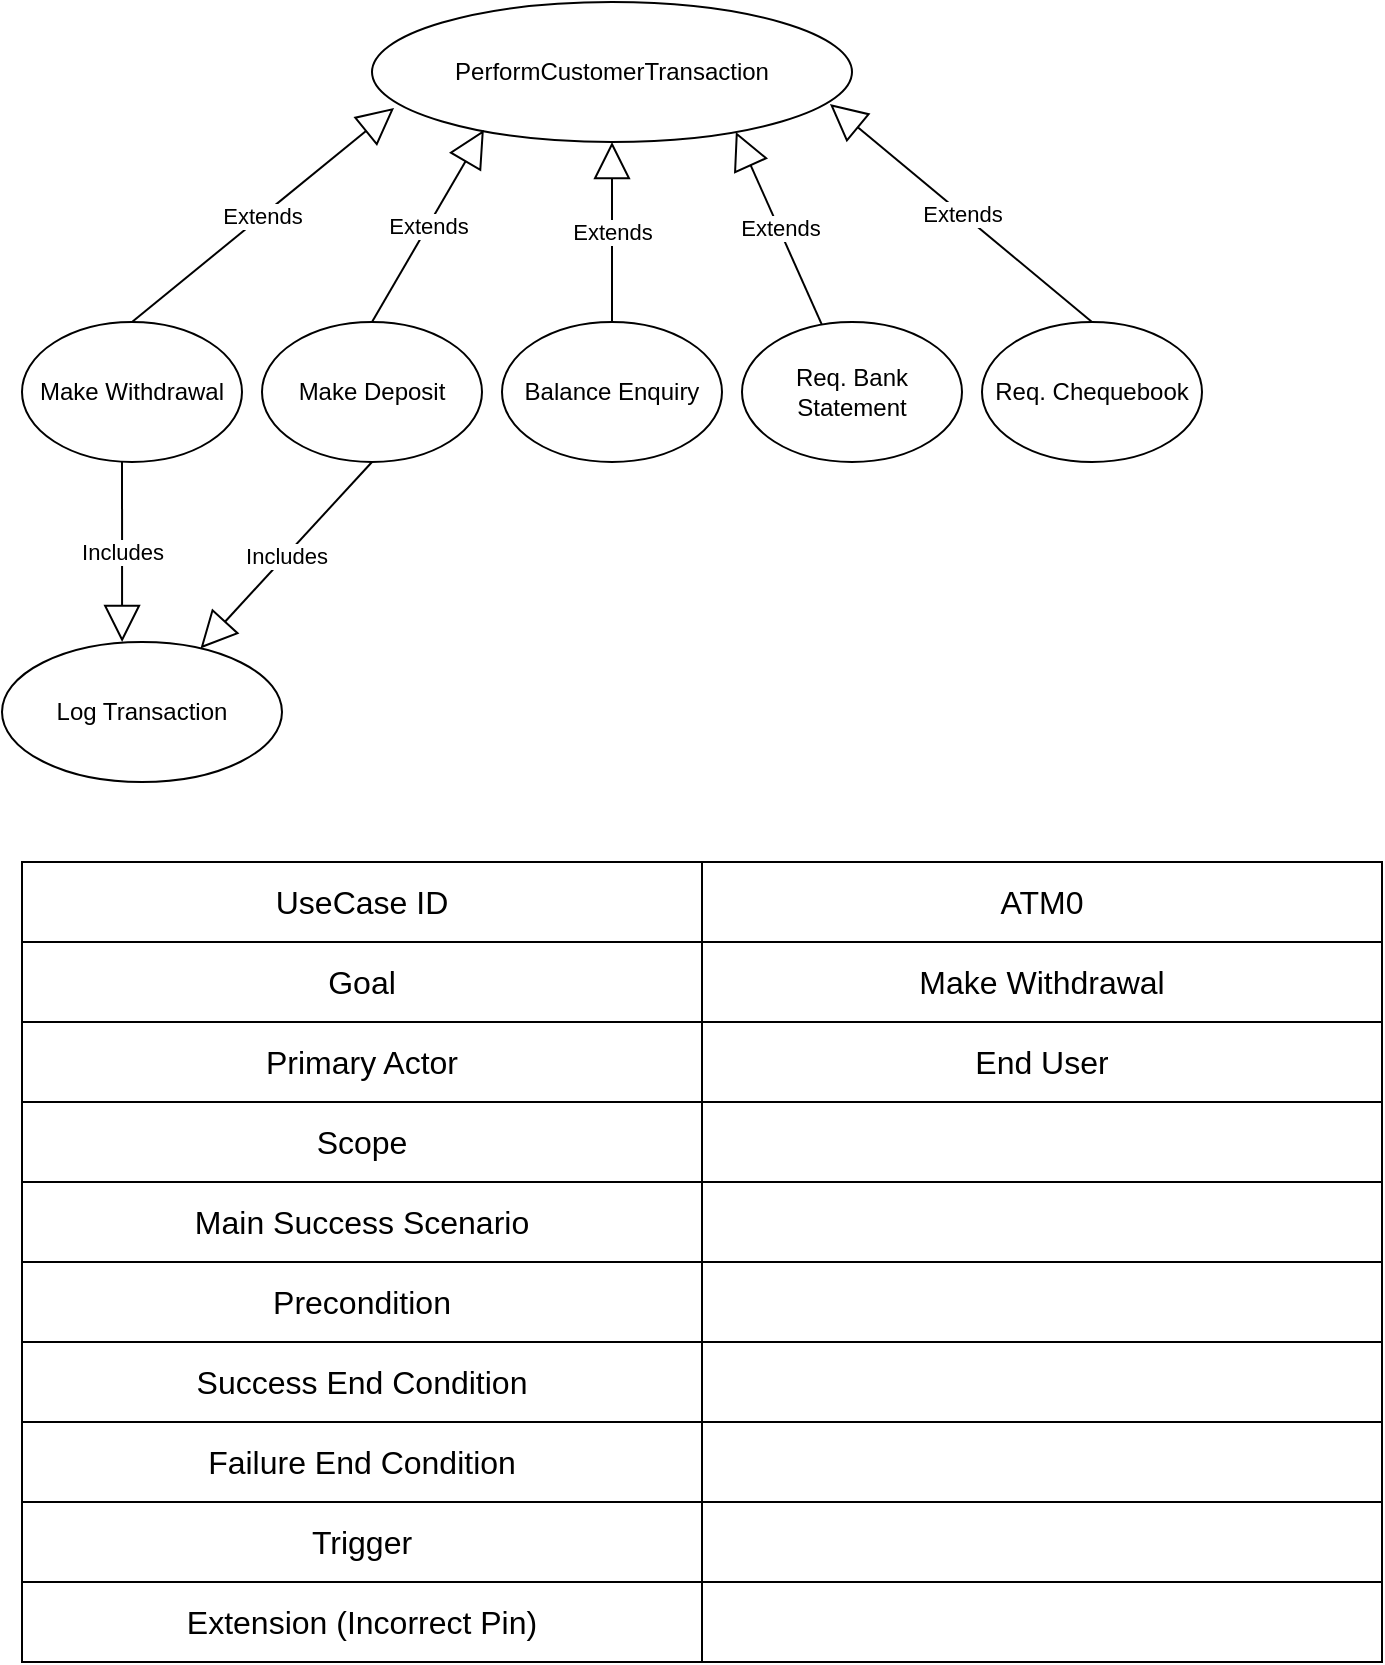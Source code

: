 <mxfile version="24.7.16">
  <diagram name="Page-1" id="umPs6xT7C7LwK8Nbkj6T">
    <mxGraphModel dx="1166" dy="850" grid="1" gridSize="10" guides="1" tooltips="1" connect="1" arrows="1" fold="1" page="1" pageScale="1" pageWidth="827" pageHeight="1169" math="0" shadow="0">
      <root>
        <mxCell id="0" />
        <mxCell id="1" parent="0" />
        <mxCell id="i3tY8GlQoI4o4nY7Csy0-1" value="PerformCustomerTransaction" style="ellipse;whiteSpace=wrap;html=1;" vertex="1" parent="1">
          <mxGeometry x="255" y="50" width="240" height="70" as="geometry" />
        </mxCell>
        <mxCell id="i3tY8GlQoI4o4nY7Csy0-2" value="Make Withdrawal" style="ellipse;whiteSpace=wrap;html=1;" vertex="1" parent="1">
          <mxGeometry x="80" y="210" width="110" height="70" as="geometry" />
        </mxCell>
        <mxCell id="i3tY8GlQoI4o4nY7Csy0-6" value="Make Deposit" style="ellipse;whiteSpace=wrap;html=1;" vertex="1" parent="1">
          <mxGeometry x="200" y="210" width="110" height="70" as="geometry" />
        </mxCell>
        <mxCell id="i3tY8GlQoI4o4nY7Csy0-7" value="Balance Enquiry" style="ellipse;whiteSpace=wrap;html=1;" vertex="1" parent="1">
          <mxGeometry x="320" y="210" width="110" height="70" as="geometry" />
        </mxCell>
        <mxCell id="i3tY8GlQoI4o4nY7Csy0-8" value="Req. Bank Statement" style="ellipse;whiteSpace=wrap;html=1;" vertex="1" parent="1">
          <mxGeometry x="440" y="210" width="110" height="70" as="geometry" />
        </mxCell>
        <mxCell id="i3tY8GlQoI4o4nY7Csy0-9" value="Req. Chequebook" style="ellipse;whiteSpace=wrap;html=1;" vertex="1" parent="1">
          <mxGeometry x="560" y="210" width="110" height="70" as="geometry" />
        </mxCell>
        <mxCell id="i3tY8GlQoI4o4nY7Csy0-15" value="Extends" style="endArrow=block;endSize=16;endFill=0;html=1;rounded=0;exitX=0.5;exitY=0;exitDx=0;exitDy=0;entryX=0.046;entryY=0.757;entryDx=0;entryDy=0;entryPerimeter=0;" edge="1" parent="1" source="i3tY8GlQoI4o4nY7Csy0-2" target="i3tY8GlQoI4o4nY7Csy0-1">
          <mxGeometry width="160" relative="1" as="geometry">
            <mxPoint x="240" y="450" as="sourcePoint" />
            <mxPoint x="400" y="450" as="targetPoint" />
          </mxGeometry>
        </mxCell>
        <mxCell id="i3tY8GlQoI4o4nY7Csy0-16" value="Extends" style="endArrow=block;endSize=16;endFill=0;html=1;rounded=0;exitX=0.5;exitY=0;exitDx=0;exitDy=0;entryX=0.233;entryY=0.914;entryDx=0;entryDy=0;entryPerimeter=0;" edge="1" parent="1" source="i3tY8GlQoI4o4nY7Csy0-6" target="i3tY8GlQoI4o4nY7Csy0-1">
          <mxGeometry width="160" relative="1" as="geometry">
            <mxPoint x="145" y="220" as="sourcePoint" />
            <mxPoint x="276" y="123" as="targetPoint" />
          </mxGeometry>
        </mxCell>
        <mxCell id="i3tY8GlQoI4o4nY7Csy0-17" value="Extends" style="endArrow=block;endSize=16;endFill=0;html=1;rounded=0;exitX=0.5;exitY=0;exitDx=0;exitDy=0;entryX=0.5;entryY=1;entryDx=0;entryDy=0;" edge="1" parent="1" source="i3tY8GlQoI4o4nY7Csy0-7" target="i3tY8GlQoI4o4nY7Csy0-1">
          <mxGeometry width="160" relative="1" as="geometry">
            <mxPoint x="265" y="220" as="sourcePoint" />
            <mxPoint x="300" y="130" as="targetPoint" />
          </mxGeometry>
        </mxCell>
        <mxCell id="i3tY8GlQoI4o4nY7Csy0-18" value="Extends" style="endArrow=block;endSize=16;endFill=0;html=1;rounded=0;entryX=0.758;entryY=0.929;entryDx=0;entryDy=0;entryPerimeter=0;" edge="1" parent="1" source="i3tY8GlQoI4o4nY7Csy0-8" target="i3tY8GlQoI4o4nY7Csy0-1">
          <mxGeometry width="160" relative="1" as="geometry">
            <mxPoint x="275" y="230" as="sourcePoint" />
            <mxPoint x="310" y="140" as="targetPoint" />
          </mxGeometry>
        </mxCell>
        <mxCell id="i3tY8GlQoI4o4nY7Csy0-19" value="Extends" style="endArrow=block;endSize=16;endFill=0;html=1;rounded=0;exitX=0.5;exitY=0;exitDx=0;exitDy=0;entryX=0.954;entryY=0.729;entryDx=0;entryDy=0;entryPerimeter=0;" edge="1" parent="1" source="i3tY8GlQoI4o4nY7Csy0-9" target="i3tY8GlQoI4o4nY7Csy0-1">
          <mxGeometry width="160" relative="1" as="geometry">
            <mxPoint x="489" y="222" as="sourcePoint" />
            <mxPoint x="447" y="135" as="targetPoint" />
          </mxGeometry>
        </mxCell>
        <mxCell id="i3tY8GlQoI4o4nY7Csy0-20" value="Log Transaction" style="ellipse;whiteSpace=wrap;html=1;" vertex="1" parent="1">
          <mxGeometry x="70" y="370" width="140" height="70" as="geometry" />
        </mxCell>
        <mxCell id="i3tY8GlQoI4o4nY7Csy0-22" value="Includes" style="endArrow=block;endSize=16;endFill=0;html=1;rounded=0;entryX=0.429;entryY=0;entryDx=0;entryDy=0;entryPerimeter=0;" edge="1" parent="1" target="i3tY8GlQoI4o4nY7Csy0-20">
          <mxGeometry width="160" relative="1" as="geometry">
            <mxPoint x="130" y="280" as="sourcePoint" />
            <mxPoint x="90" y="320" as="targetPoint" />
          </mxGeometry>
        </mxCell>
        <mxCell id="i3tY8GlQoI4o4nY7Csy0-24" value="Includes" style="endArrow=block;endSize=16;endFill=0;html=1;rounded=0;exitX=0.5;exitY=1;exitDx=0;exitDy=0;" edge="1" parent="1" source="i3tY8GlQoI4o4nY7Csy0-6" target="i3tY8GlQoI4o4nY7Csy0-20">
          <mxGeometry width="160" relative="1" as="geometry">
            <mxPoint x="150" y="380" as="sourcePoint" />
            <mxPoint x="270" y="370" as="targetPoint" />
          </mxGeometry>
        </mxCell>
        <mxCell id="i3tY8GlQoI4o4nY7Csy0-25" value="" style="shape=table;startSize=0;container=1;collapsible=0;childLayout=tableLayout;fontSize=16;" vertex="1" parent="1">
          <mxGeometry x="80" y="480" width="680" height="400" as="geometry" />
        </mxCell>
        <mxCell id="i3tY8GlQoI4o4nY7Csy0-26" value="" style="shape=tableRow;horizontal=0;startSize=0;swimlaneHead=0;swimlaneBody=0;strokeColor=inherit;top=0;left=0;bottom=0;right=0;collapsible=0;dropTarget=0;fillColor=none;points=[[0,0.5],[1,0.5]];portConstraint=eastwest;fontSize=16;" vertex="1" parent="i3tY8GlQoI4o4nY7Csy0-25">
          <mxGeometry width="680" height="40" as="geometry" />
        </mxCell>
        <mxCell id="i3tY8GlQoI4o4nY7Csy0-43" value="UseCase ID" style="shape=partialRectangle;html=1;whiteSpace=wrap;connectable=0;strokeColor=inherit;overflow=hidden;fillColor=none;top=0;left=0;bottom=0;right=0;pointerEvents=1;fontSize=16;" vertex="1" parent="i3tY8GlQoI4o4nY7Csy0-26">
          <mxGeometry width="340" height="40" as="geometry">
            <mxRectangle width="340" height="40" as="alternateBounds" />
          </mxGeometry>
        </mxCell>
        <mxCell id="i3tY8GlQoI4o4nY7Csy0-40" value="ATM0" style="shape=partialRectangle;html=1;whiteSpace=wrap;connectable=0;strokeColor=inherit;overflow=hidden;fillColor=none;top=0;left=0;bottom=0;right=0;pointerEvents=1;fontSize=16;" vertex="1" parent="i3tY8GlQoI4o4nY7Csy0-26">
          <mxGeometry x="340" width="340" height="40" as="geometry">
            <mxRectangle width="340" height="40" as="alternateBounds" />
          </mxGeometry>
        </mxCell>
        <mxCell id="i3tY8GlQoI4o4nY7Csy0-34" value="" style="shape=tableRow;horizontal=0;startSize=0;swimlaneHead=0;swimlaneBody=0;strokeColor=inherit;top=0;left=0;bottom=0;right=0;collapsible=0;dropTarget=0;fillColor=none;points=[[0,0.5],[1,0.5]];portConstraint=eastwest;fontSize=16;" vertex="1" parent="i3tY8GlQoI4o4nY7Csy0-25">
          <mxGeometry y="40" width="680" height="40" as="geometry" />
        </mxCell>
        <mxCell id="i3tY8GlQoI4o4nY7Csy0-44" value="Goal" style="shape=partialRectangle;html=1;whiteSpace=wrap;connectable=0;strokeColor=inherit;overflow=hidden;fillColor=none;top=0;left=0;bottom=0;right=0;pointerEvents=1;fontSize=16;" vertex="1" parent="i3tY8GlQoI4o4nY7Csy0-34">
          <mxGeometry width="340" height="40" as="geometry">
            <mxRectangle width="340" height="40" as="alternateBounds" />
          </mxGeometry>
        </mxCell>
        <mxCell id="i3tY8GlQoI4o4nY7Csy0-41" value="Make Withdrawal" style="shape=partialRectangle;html=1;whiteSpace=wrap;connectable=0;strokeColor=inherit;overflow=hidden;fillColor=none;top=0;left=0;bottom=0;right=0;pointerEvents=1;fontSize=16;" vertex="1" parent="i3tY8GlQoI4o4nY7Csy0-34">
          <mxGeometry x="340" width="340" height="40" as="geometry">
            <mxRectangle width="340" height="40" as="alternateBounds" />
          </mxGeometry>
        </mxCell>
        <mxCell id="i3tY8GlQoI4o4nY7Csy0-30" value="" style="shape=tableRow;horizontal=0;startSize=0;swimlaneHead=0;swimlaneBody=0;strokeColor=inherit;top=0;left=0;bottom=0;right=0;collapsible=0;dropTarget=0;fillColor=none;points=[[0,0.5],[1,0.5]];portConstraint=eastwest;fontSize=16;" vertex="1" parent="i3tY8GlQoI4o4nY7Csy0-25">
          <mxGeometry y="80" width="680" height="40" as="geometry" />
        </mxCell>
        <mxCell id="i3tY8GlQoI4o4nY7Csy0-45" value="Primary Actor" style="shape=partialRectangle;html=1;whiteSpace=wrap;connectable=0;strokeColor=inherit;overflow=hidden;fillColor=none;top=0;left=0;bottom=0;right=0;pointerEvents=1;fontSize=16;" vertex="1" parent="i3tY8GlQoI4o4nY7Csy0-30">
          <mxGeometry width="340" height="40" as="geometry">
            <mxRectangle width="340" height="40" as="alternateBounds" />
          </mxGeometry>
        </mxCell>
        <mxCell id="i3tY8GlQoI4o4nY7Csy0-42" value="End User" style="shape=partialRectangle;html=1;whiteSpace=wrap;connectable=0;strokeColor=inherit;overflow=hidden;fillColor=none;top=0;left=0;bottom=0;right=0;pointerEvents=1;fontSize=16;" vertex="1" parent="i3tY8GlQoI4o4nY7Csy0-30">
          <mxGeometry x="340" width="340" height="40" as="geometry">
            <mxRectangle width="340" height="40" as="alternateBounds" />
          </mxGeometry>
        </mxCell>
        <mxCell id="i3tY8GlQoI4o4nY7Csy0-52" style="shape=tableRow;horizontal=0;startSize=0;swimlaneHead=0;swimlaneBody=0;strokeColor=inherit;top=0;left=0;bottom=0;right=0;collapsible=0;dropTarget=0;fillColor=none;points=[[0,0.5],[1,0.5]];portConstraint=eastwest;fontSize=16;" vertex="1" parent="i3tY8GlQoI4o4nY7Csy0-25">
          <mxGeometry y="120" width="680" height="40" as="geometry" />
        </mxCell>
        <mxCell id="i3tY8GlQoI4o4nY7Csy0-53" value="Scope" style="shape=partialRectangle;html=1;whiteSpace=wrap;connectable=0;strokeColor=inherit;overflow=hidden;fillColor=none;top=0;left=0;bottom=0;right=0;pointerEvents=1;fontSize=16;" vertex="1" parent="i3tY8GlQoI4o4nY7Csy0-52">
          <mxGeometry width="340" height="40" as="geometry">
            <mxRectangle width="340" height="40" as="alternateBounds" />
          </mxGeometry>
        </mxCell>
        <mxCell id="i3tY8GlQoI4o4nY7Csy0-54" style="shape=partialRectangle;html=1;whiteSpace=wrap;connectable=0;strokeColor=inherit;overflow=hidden;fillColor=none;top=0;left=0;bottom=0;right=0;pointerEvents=1;fontSize=16;" vertex="1" parent="i3tY8GlQoI4o4nY7Csy0-52">
          <mxGeometry x="340" width="340" height="40" as="geometry">
            <mxRectangle width="340" height="40" as="alternateBounds" />
          </mxGeometry>
        </mxCell>
        <mxCell id="i3tY8GlQoI4o4nY7Csy0-55" style="shape=tableRow;horizontal=0;startSize=0;swimlaneHead=0;swimlaneBody=0;strokeColor=inherit;top=0;left=0;bottom=0;right=0;collapsible=0;dropTarget=0;fillColor=none;points=[[0,0.5],[1,0.5]];portConstraint=eastwest;fontSize=16;" vertex="1" parent="i3tY8GlQoI4o4nY7Csy0-25">
          <mxGeometry y="160" width="680" height="40" as="geometry" />
        </mxCell>
        <mxCell id="i3tY8GlQoI4o4nY7Csy0-56" value="Main Success Scenario" style="shape=partialRectangle;html=1;whiteSpace=wrap;connectable=0;strokeColor=inherit;overflow=hidden;fillColor=none;top=0;left=0;bottom=0;right=0;pointerEvents=1;fontSize=16;" vertex="1" parent="i3tY8GlQoI4o4nY7Csy0-55">
          <mxGeometry width="340" height="40" as="geometry">
            <mxRectangle width="340" height="40" as="alternateBounds" />
          </mxGeometry>
        </mxCell>
        <mxCell id="i3tY8GlQoI4o4nY7Csy0-57" style="shape=partialRectangle;html=1;whiteSpace=wrap;connectable=0;strokeColor=inherit;overflow=hidden;fillColor=none;top=0;left=0;bottom=0;right=0;pointerEvents=1;fontSize=16;" vertex="1" parent="i3tY8GlQoI4o4nY7Csy0-55">
          <mxGeometry x="340" width="340" height="40" as="geometry">
            <mxRectangle width="340" height="40" as="alternateBounds" />
          </mxGeometry>
        </mxCell>
        <mxCell id="i3tY8GlQoI4o4nY7Csy0-58" style="shape=tableRow;horizontal=0;startSize=0;swimlaneHead=0;swimlaneBody=0;strokeColor=inherit;top=0;left=0;bottom=0;right=0;collapsible=0;dropTarget=0;fillColor=none;points=[[0,0.5],[1,0.5]];portConstraint=eastwest;fontSize=16;" vertex="1" parent="i3tY8GlQoI4o4nY7Csy0-25">
          <mxGeometry y="200" width="680" height="40" as="geometry" />
        </mxCell>
        <mxCell id="i3tY8GlQoI4o4nY7Csy0-59" value="Precondition" style="shape=partialRectangle;html=1;whiteSpace=wrap;connectable=0;strokeColor=inherit;overflow=hidden;fillColor=none;top=0;left=0;bottom=0;right=0;pointerEvents=1;fontSize=16;" vertex="1" parent="i3tY8GlQoI4o4nY7Csy0-58">
          <mxGeometry width="340" height="40" as="geometry">
            <mxRectangle width="340" height="40" as="alternateBounds" />
          </mxGeometry>
        </mxCell>
        <mxCell id="i3tY8GlQoI4o4nY7Csy0-60" style="shape=partialRectangle;html=1;whiteSpace=wrap;connectable=0;strokeColor=inherit;overflow=hidden;fillColor=none;top=0;left=0;bottom=0;right=0;pointerEvents=1;fontSize=16;" vertex="1" parent="i3tY8GlQoI4o4nY7Csy0-58">
          <mxGeometry x="340" width="340" height="40" as="geometry">
            <mxRectangle width="340" height="40" as="alternateBounds" />
          </mxGeometry>
        </mxCell>
        <mxCell id="i3tY8GlQoI4o4nY7Csy0-61" style="shape=tableRow;horizontal=0;startSize=0;swimlaneHead=0;swimlaneBody=0;strokeColor=inherit;top=0;left=0;bottom=0;right=0;collapsible=0;dropTarget=0;fillColor=none;points=[[0,0.5],[1,0.5]];portConstraint=eastwest;fontSize=16;" vertex="1" parent="i3tY8GlQoI4o4nY7Csy0-25">
          <mxGeometry y="240" width="680" height="40" as="geometry" />
        </mxCell>
        <mxCell id="i3tY8GlQoI4o4nY7Csy0-62" value="Success End Condition" style="shape=partialRectangle;html=1;whiteSpace=wrap;connectable=0;strokeColor=inherit;overflow=hidden;fillColor=none;top=0;left=0;bottom=0;right=0;pointerEvents=1;fontSize=16;" vertex="1" parent="i3tY8GlQoI4o4nY7Csy0-61">
          <mxGeometry width="340" height="40" as="geometry">
            <mxRectangle width="340" height="40" as="alternateBounds" />
          </mxGeometry>
        </mxCell>
        <mxCell id="i3tY8GlQoI4o4nY7Csy0-63" style="shape=partialRectangle;html=1;whiteSpace=wrap;connectable=0;strokeColor=inherit;overflow=hidden;fillColor=none;top=0;left=0;bottom=0;right=0;pointerEvents=1;fontSize=16;" vertex="1" parent="i3tY8GlQoI4o4nY7Csy0-61">
          <mxGeometry x="340" width="340" height="40" as="geometry">
            <mxRectangle width="340" height="40" as="alternateBounds" />
          </mxGeometry>
        </mxCell>
        <mxCell id="i3tY8GlQoI4o4nY7Csy0-64" style="shape=tableRow;horizontal=0;startSize=0;swimlaneHead=0;swimlaneBody=0;strokeColor=inherit;top=0;left=0;bottom=0;right=0;collapsible=0;dropTarget=0;fillColor=none;points=[[0,0.5],[1,0.5]];portConstraint=eastwest;fontSize=16;" vertex="1" parent="i3tY8GlQoI4o4nY7Csy0-25">
          <mxGeometry y="280" width="680" height="40" as="geometry" />
        </mxCell>
        <mxCell id="i3tY8GlQoI4o4nY7Csy0-65" value="Failure End Condition" style="shape=partialRectangle;html=1;whiteSpace=wrap;connectable=0;strokeColor=inherit;overflow=hidden;fillColor=none;top=0;left=0;bottom=0;right=0;pointerEvents=1;fontSize=16;" vertex="1" parent="i3tY8GlQoI4o4nY7Csy0-64">
          <mxGeometry width="340" height="40" as="geometry">
            <mxRectangle width="340" height="40" as="alternateBounds" />
          </mxGeometry>
        </mxCell>
        <mxCell id="i3tY8GlQoI4o4nY7Csy0-66" style="shape=partialRectangle;html=1;whiteSpace=wrap;connectable=0;strokeColor=inherit;overflow=hidden;fillColor=none;top=0;left=0;bottom=0;right=0;pointerEvents=1;fontSize=16;" vertex="1" parent="i3tY8GlQoI4o4nY7Csy0-64">
          <mxGeometry x="340" width="340" height="40" as="geometry">
            <mxRectangle width="340" height="40" as="alternateBounds" />
          </mxGeometry>
        </mxCell>
        <mxCell id="i3tY8GlQoI4o4nY7Csy0-67" style="shape=tableRow;horizontal=0;startSize=0;swimlaneHead=0;swimlaneBody=0;strokeColor=inherit;top=0;left=0;bottom=0;right=0;collapsible=0;dropTarget=0;fillColor=none;points=[[0,0.5],[1,0.5]];portConstraint=eastwest;fontSize=16;" vertex="1" parent="i3tY8GlQoI4o4nY7Csy0-25">
          <mxGeometry y="320" width="680" height="40" as="geometry" />
        </mxCell>
        <mxCell id="i3tY8GlQoI4o4nY7Csy0-68" value="Trigger" style="shape=partialRectangle;html=1;whiteSpace=wrap;connectable=0;strokeColor=inherit;overflow=hidden;fillColor=none;top=0;left=0;bottom=0;right=0;pointerEvents=1;fontSize=16;" vertex="1" parent="i3tY8GlQoI4o4nY7Csy0-67">
          <mxGeometry width="340" height="40" as="geometry">
            <mxRectangle width="340" height="40" as="alternateBounds" />
          </mxGeometry>
        </mxCell>
        <mxCell id="i3tY8GlQoI4o4nY7Csy0-69" style="shape=partialRectangle;html=1;whiteSpace=wrap;connectable=0;strokeColor=inherit;overflow=hidden;fillColor=none;top=0;left=0;bottom=0;right=0;pointerEvents=1;fontSize=16;" vertex="1" parent="i3tY8GlQoI4o4nY7Csy0-67">
          <mxGeometry x="340" width="340" height="40" as="geometry">
            <mxRectangle width="340" height="40" as="alternateBounds" />
          </mxGeometry>
        </mxCell>
        <mxCell id="i3tY8GlQoI4o4nY7Csy0-70" style="shape=tableRow;horizontal=0;startSize=0;swimlaneHead=0;swimlaneBody=0;strokeColor=inherit;top=0;left=0;bottom=0;right=0;collapsible=0;dropTarget=0;fillColor=none;points=[[0,0.5],[1,0.5]];portConstraint=eastwest;fontSize=16;" vertex="1" parent="i3tY8GlQoI4o4nY7Csy0-25">
          <mxGeometry y="360" width="680" height="40" as="geometry" />
        </mxCell>
        <mxCell id="i3tY8GlQoI4o4nY7Csy0-71" value="Extension (Incorrect Pin)" style="shape=partialRectangle;html=1;whiteSpace=wrap;connectable=0;strokeColor=inherit;overflow=hidden;fillColor=none;top=0;left=0;bottom=0;right=0;pointerEvents=1;fontSize=16;" vertex="1" parent="i3tY8GlQoI4o4nY7Csy0-70">
          <mxGeometry width="340" height="40" as="geometry">
            <mxRectangle width="340" height="40" as="alternateBounds" />
          </mxGeometry>
        </mxCell>
        <mxCell id="i3tY8GlQoI4o4nY7Csy0-72" style="shape=partialRectangle;html=1;whiteSpace=wrap;connectable=0;strokeColor=inherit;overflow=hidden;fillColor=none;top=0;left=0;bottom=0;right=0;pointerEvents=1;fontSize=16;" vertex="1" parent="i3tY8GlQoI4o4nY7Csy0-70">
          <mxGeometry x="340" width="340" height="40" as="geometry">
            <mxRectangle width="340" height="40" as="alternateBounds" />
          </mxGeometry>
        </mxCell>
      </root>
    </mxGraphModel>
  </diagram>
</mxfile>
